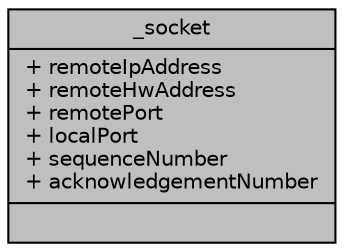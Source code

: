 digraph "_socket"
{
  edge [fontname="Helvetica",fontsize="10",labelfontname="Helvetica",labelfontsize="10"];
  node [fontname="Helvetica",fontsize="10",shape=record];
  Node1 [label="{_socket\n|+ remoteIpAddress\l+ remoteHwAddress\l+ remotePort\l+ localPort\l+ sequenceNumber\l+ acknowledgementNumber\l|}",height=0.2,width=0.4,color="black", fillcolor="grey75", style="filled", fontcolor="black"];
}
